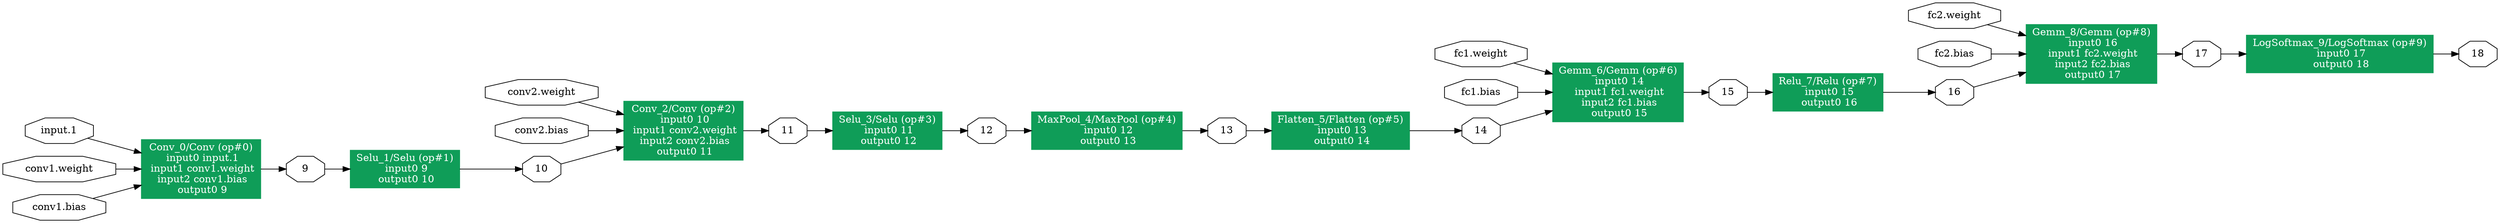 digraph "torch-jit-export" {
	graph [bb="0,0,3510.9,306",
		rankdir=LR
	];
	node [label="\N"];
	"Conv_0/Conv (op#0)\n input0 input.1\n input1 conv1.weight\n input2 conv1.bias\n output0 9"	 [URL="javascript:alert('')",
		color="#0F9D58",
		fontcolor="#FFFFFF",
		height=1.1528,
		pos="278.99,72",
		shape=box,
		style=filled,
		width=2.3333];
	90	 [height=0.5,
		label=9,
		pos="425.99,72",
		shape=octagon,
		width=0.75];
	"Conv_0/Conv (op#0)\n input0 input.1\n input1 conv1.weight\n input2 conv1.bias\n output0 9" -> 90	 [pos="e,398.76,72 363.22,72 372.04,72 380.65,72 388.53,72"];
	"input.10"	 [height=0.5,
		label="input.1",
		pos="79.495,126",
		shape=octagon,
		width=1.3288];
	"input.10" -> "Conv_0/Conv (op#0)\n input0 input.1\n input1 conv1.weight\n input2 conv1.bias\n output0 9"	 [pos="e,194.7,94.817 118.91,115.33 137.89,110.19 161.53,103.79 184.77,97.503"];
	"conv1.weight0"	 [height=0.5,
		label="conv1.weight",
		pos="79.495,72",
		shape=octagon,
		width=2.2082];
	"conv1.weight0" -> "Conv_0/Conv (op#0)\n input0 input.1\n input1 conv1.weight\n input2 conv1.bias\n output0 9"	 [pos="e,194.84,72 159.2,72 167.62,72 176.25,72 184.82,72"];
	"conv1.bias0"	 [height=0.5,
		label="conv1.bias",
		pos="79.495,18",
		shape=octagon,
		width=1.8174];
	"conv1.bias0" -> "Conv_0/Conv (op#0)\n input0 input.1\n input1 conv1.weight\n input2 conv1.bias\n output0 9"	 [pos="e,194.98,49.26 126.27,30.661 143.96,35.451 164.79,41.089 185.28,46.636"];
	"Selu_1/Selu (op#1)\n input0 9\n output0 10"	 [URL="javascript:alert('')",
		color="#0F9D58",
		fontcolor="#FFFFFF",
		height=0.73611,
		pos="565.99,72",
		shape=box,
		style=filled,
		width=2.1389];
	90 -> "Selu_1/Selu (op#1)\n input0 9\n output0 10"	 [pos="e,488.99,72 453.32,72 460.97,72 469.73,72 478.9,72"];
	100	 [height=0.5,
		label=10,
		pos="758.48,72",
		shape=octagon,
		width=0.75];
	"Selu_1/Selu (op#1)\n input0 9\n output0 10" -> 100	 [pos="e,731.23,72 643.18,72 669.96,72 698.8,72 720.94,72"];
	"Conv_2/Conv (op#2)\n input0 10\n input1 conv2.weight\n input2 conv2.bias\n output0 11"	 [URL="javascript:alert('')",
		color="#0F9D58",
		fontcolor="#FFFFFF",
		height=1.1528,
		pos="957.98,126",
		shape=box,
		style=filled,
		width=2.3333];
	100 -> "Conv_2/Conv (op#2)\n input0 10\n input1 conv2.weight\n input2 conv2.bias\n output0 11"	 [pos="e,873.66,103.18 785.8,79.395 806.14,84.899 835.18,92.76 863.64,100.46"];
	110	 [height=0.5,
		label=11,
		pos="1105,126",
		shape=octagon,
		width=0.75];
	"Conv_2/Conv (op#2)\n input0 10\n input1 conv2.weight\n input2 conv2.bias\n output0 11" -> 110	 [pos="e,1077.8,126 1042.2,126 1051,126 1059.6,126 1067.5,126"];
	"conv2.weight0"	 [height=0.5,
		label="conv2.weight",
		pos="758.48,180",
		shape=octagon,
		width=2.2082];
	"conv2.weight0" -> "Conv_2/Conv (op#2)\n input0 10\n input1 conv2.weight\n input2 conv2.bias\n output0 11"	 [pos="e,873.89,148.76 809.86,166.09 826.47,161.6 845.45,156.46 864.15,151.4"];
	"conv2.bias0"	 [height=0.5,
		label="conv2.bias",
		pos="758.48,126",
		shape=octagon,
		width=1.8174];
	"conv2.bias0" -> "Conv_2/Conv (op#2)\n input0 10\n input1 conv2.weight\n input2 conv2.bias\n output0 11"	 [pos="e,873.82,126 824.08,126 836.75,126 850.26,126 863.63,126"];
	"Selu_3/Selu (op#3)\n input0 11\n output0 12"	 [URL="javascript:alert('')",
		color="#0F9D58",
		fontcolor="#FFFFFF",
		height=0.73611,
		pos="1245,126",
		shape=box,
		style=filled,
		width=2.1389];
	110 -> "Selu_3/Selu (op#3)\n input0 11\n output0 12"	 [pos="e,1168,126 1132.3,126 1140,126 1148.7,126 1157.9,126"];
	120	 [height=0.5,
		label=12,
		pos="1385,126",
		shape=octagon,
		width=0.75];
	"Selu_3/Selu (op#3)\n input0 11\n output0 12" -> 120	 [pos="e,1358,126 1322.3,126 1331.2,126 1340,126 1347.9,126"];
	"MaxPool_4/MaxPool (op#4)\n input0 12\n output0 13"	 [URL="javascript:alert('')",
		color="#0F9D58",
		fontcolor="#FFFFFF",
		height=0.73611,
		pos="1554,126",
		shape=box,
		style=filled,
		width=2.9444];
	120 -> "MaxPool_4/MaxPool (op#4)\n input0 12\n output0 13"	 [pos="e,1447.9,126 1412.1,126 1419.7,126 1428.4,126 1437.6,126"];
	130	 [height=0.5,
		label=13,
		pos="1723,126",
		shape=octagon,
		width=0.75];
	"MaxPool_4/MaxPool (op#4)\n input0 12\n output0 13" -> 130	 [pos="e,1695.8,126 1660,126 1669.1,126 1677.8,126 1685.6,126"];
	"Flatten_5/Flatten (op#5)\n input0 13\n output0 14"	 [URL="javascript:alert('')",
		color="#0F9D58",
		fontcolor="#FFFFFF",
		height=0.73611,
		pos="1883,126",
		shape=box,
		style=filled,
		width=2.6944];
	130 -> "Flatten_5/Flatten (op#5)\n input0 13\n output0 14"	 [pos="e,1785.7,126 1750.1,126 1757.7,126 1766.3,126 1775.5,126"];
	140	 [height=0.5,
		label=14,
		pos="2080.7,126",
		shape=octagon,
		width=0.75];
	"Flatten_5/Flatten (op#5)\n input0 13\n output0 14" -> 140	 [pos="e,2053.5,126 1980.1,126 2002.6,126 2025.3,126 2043.4,126"];
	"Gemm_6/Gemm (op#6)\n input0 14\n input1 fc1.weight\n input2 fc1.bias\n output0 15"	 [URL="javascript:alert('')",
		color="#0F9D58",
		fontcolor="#FFFFFF",
		height=1.1528,
		pos="2273.4,180",
		shape=box,
		style=filled,
		width=2.5556];
	140 -> "Gemm_6/Gemm (op#6)\n input0 14\n input1 fc1.weight\n input2 fc1.bias\n output0 15"	 [pos="e,2181,154.11 2107.9,133.62 2124.9,138.38 2147.9,144.82 2171.3,151.39"];
	150	 [height=0.5,
		label=15,
		pos="2428.4,180",
		shape=octagon,
		width=0.75];
	"Gemm_6/Gemm (op#6)\n input0 14\n input1 fc1.weight\n input2 fc1.bias\n output0 15" -> 150	 [pos="e,2401.2,180 2365.8,180 2374.6,180 2383.2,180 2391,180"];
	"fc1.weight0"	 [height=0.5,
		label="fc1.weight",
		pos="2080.7,234",
		shape=octagon,
		width=1.7978];
	"fc1.weight0" -> "Gemm_6/Gemm (op#6)\n input0 14\n input1 fc1.weight\n input2 fc1.bias\n output0 15"	 [pos="e,2181.1,205.87 2126.4,221.2 2140,217.38 2155.6,213.03 2171.3,208.62"];
	"fc1.bias0"	 [height=0.5,
		label="fc1.bias",
		pos="2080.7,180",
		shape=octagon,
		width=1.4265];
	"fc1.bias0" -> "Gemm_6/Gemm (op#6)\n input0 14\n input1 fc1.weight\n input2 fc1.bias\n output0 15"	 [pos="e,2181.2,180 2132.1,180 2144.2,180 2157.5,180 2170.9,180"];
	"Relu_7/Relu (op#7)\n input0 15\n output0 16"	 [URL="javascript:alert('')",
		color="#0F9D58",
		fontcolor="#FFFFFF",
		height=0.73611,
		pos="2568.9,180",
		shape=box,
		style=filled,
		width=2.1528];
	150 -> "Relu_7/Relu (op#7)\n input0 15\n output0 16"	 [pos="e,2491.3,180 2455.5,180 2463.2,180 2472,180 2481.2,180"];
	160	 [height=0.5,
		label=16,
		pos="2747.1,180",
		shape=octagon,
		width=0.75];
	"Relu_7/Relu (op#7)\n input0 15\n output0 16" -> 160	 [pos="e,2720.1,180 2646.6,180 2668.6,180 2691.6,180 2710.1,180"];
	"Gemm_8/Gemm (op#8)\n input0 16\n input1 fc2.weight\n input2 fc2.bias\n output0 17"	 [URL="javascript:alert('')",
		color="#0F9D58",
		fontcolor="#FFFFFF",
		height=1.1528,
		pos="2939.9,234",
		shape=box,
		style=filled,
		width=2.5556];
	160 -> "Gemm_8/Gemm (op#8)\n input0 16\n input1 fc2.weight\n input2 fc2.bias\n output0 17"	 [pos="e,2847.5,208.11 2774.3,187.62 2791.3,192.38 2814.3,198.82 2837.8,205.39"];
	170	 [height=0.5,
		label=17,
		pos="3094.9,234",
		shape=octagon,
		width=0.75];
	"Gemm_8/Gemm (op#8)\n input0 16\n input1 fc2.weight\n input2 fc2.bias\n output0 17" -> 170	 [pos="e,3067.6,234 3032.3,234 3041.1,234 3049.6,234 3057.5,234"];
	"fc2.weight0"	 [height=0.5,
		label="fc2.weight",
		pos="2747.1,288",
		shape=octagon,
		width=1.7978];
	"fc2.weight0" -> "Gemm_8/Gemm (op#8)\n input0 16\n input1 fc2.weight\n input2 fc2.bias\n output0 17"	 [pos="e,2847.6,259.87 2792.8,275.2 2806.5,271.38 2822,267.03 2837.7,262.62"];
	"fc2.bias0"	 [height=0.5,
		label="fc2.bias",
		pos="2747.1,234",
		shape=octagon,
		width=1.4265];
	"fc2.bias0" -> "Gemm_8/Gemm (op#8)\n input0 16\n input1 fc2.weight\n input2 fc2.bias\n output0 17"	 [pos="e,2847.7,234 2798.5,234 2810.6,234 2823.9,234 2837.4,234"];
	"LogSoftmax_9/LogSoftmax (op#9)\n input0 17\n output0 18"	 [URL="javascript:alert('')",
		color="#0F9D58",
		fontcolor="#FFFFFF",
		height=0.73611,
		pos="3289.4,234",
		shape=box,
		style=filled,
		width=3.6528];
	170 -> "LogSoftmax_9/LogSoftmax (op#9)\n input0 17\n output0 18"	 [pos="e,3157.6,234 3121.9,234 3129.4,234 3138.1,234 3147.6,234"];
	180	 [height=0.5,
		label=18,
		pos="3483.9,234",
		shape=octagon,
		width=0.75];
	"LogSoftmax_9/LogSoftmax (op#9)\n input0 17\n output0 18" -> 180	 [pos="e,3456.8,234 3421,234 3430.1,234 3438.8,234 3446.7,234"];
}
